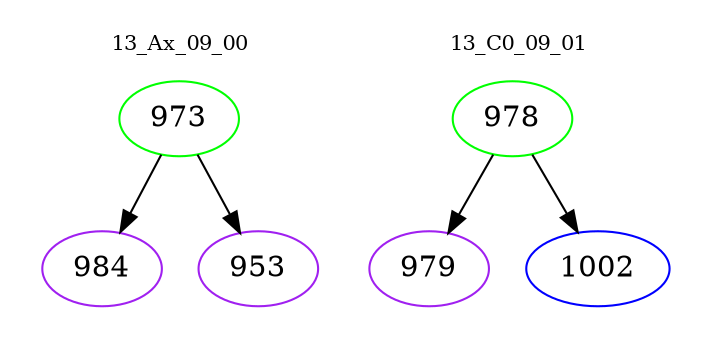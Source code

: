 digraph{
subgraph cluster_0 {
color = white
label = "13_Ax_09_00";
fontsize=10;
T0_973 [label="973", color="green"]
T0_973 -> T0_984 [color="black"]
T0_984 [label="984", color="purple"]
T0_973 -> T0_953 [color="black"]
T0_953 [label="953", color="purple"]
}
subgraph cluster_1 {
color = white
label = "13_C0_09_01";
fontsize=10;
T1_978 [label="978", color="green"]
T1_978 -> T1_979 [color="black"]
T1_979 [label="979", color="purple"]
T1_978 -> T1_1002 [color="black"]
T1_1002 [label="1002", color="blue"]
}
}
